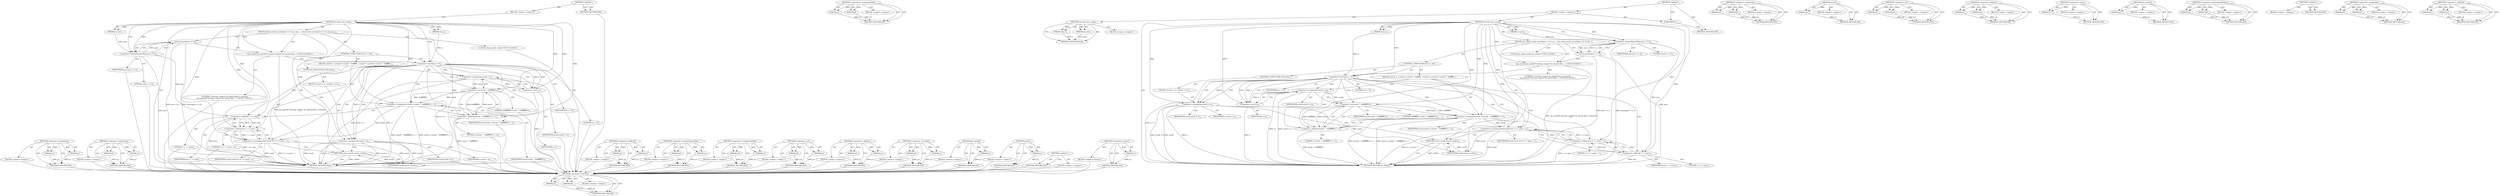 digraph "&lt;operator&gt;.shiftLeft" {
vulnerable_92 [label=<(METHOD,&lt;operator&gt;.assignment)>];
vulnerable_93 [label=<(PARAM,p1)>];
vulnerable_94 [label=<(PARAM,p2)>];
vulnerable_95 [label=<(BLOCK,&lt;empty&gt;,&lt;empty&gt;)>];
vulnerable_96 [label=<(METHOD_RETURN,ANY)>];
vulnerable_116 [label=<(METHOD,&lt;operator&gt;.subtraction)>];
vulnerable_117 [label=<(PARAM,p1)>];
vulnerable_118 [label=<(PARAM,p2)>];
vulnerable_119 [label=<(BLOCK,&lt;empty&gt;,&lt;empty&gt;)>];
vulnerable_120 [label=<(METHOD_RETURN,ANY)>];
vulnerable_6 [label=<(METHOD,&lt;global&gt;)<SUB>1</SUB>>];
vulnerable_7 [label=<(BLOCK,&lt;empty&gt;,&lt;empty&gt;)<SUB>1</SUB>>];
vulnerable_8 [label=<(METHOD,encode_twos_comp)<SUB>1</SUB>>];
vulnerable_9 [label=<(PARAM,long n)<SUB>1</SUB>>];
vulnerable_10 [label=<(PARAM,int prec)<SUB>1</SUB>>];
vulnerable_11 [label=<(BLOCK,{
	ulong result;
 	assert(prec &gt;= 2);
 	jas_epr...,{
	ulong result;
 	assert(prec &gt;= 2);
 	jas_epr...)<SUB>2</SUB>>];
vulnerable_12 [label="<(LOCAL,ulong result: ulong)<SUB>3</SUB>>"];
vulnerable_13 [label=<(assert,assert(prec &gt;= 2))<SUB>4</SUB>>];
vulnerable_14 [label=<(&lt;operator&gt;.greaterEqualsThan,prec &gt;= 2)<SUB>4</SUB>>];
vulnerable_15 [label=<(IDENTIFIER,prec,prec &gt;= 2)<SUB>4</SUB>>];
vulnerable_16 [label=<(LITERAL,2,prec &gt;= 2)<SUB>4</SUB>>];
vulnerable_17 [label="<(jas_eprintf,jas_eprintf(&quot;warning: support for signed data i...)<SUB>5</SUB>>"];
vulnerable_18 [label="<(LITERAL,&quot;warning: support for signed data is untested\n&quot;,jas_eprintf(&quot;warning: support for signed data i...)<SUB>5</SUB>>"];
vulnerable_19 [label=<(CONTROL_STRUCTURE,IF,if (n &lt; 0))<SUB>6</SUB>>];
vulnerable_20 [label=<(&lt;operator&gt;.lessThan,n &lt; 0)<SUB>6</SUB>>];
vulnerable_21 [label=<(IDENTIFIER,n,n &lt; 0)<SUB>6</SUB>>];
vulnerable_22 [label=<(LITERAL,0,n &lt; 0)<SUB>6</SUB>>];
vulnerable_23 [label=<(BLOCK,{
		result = -n;
		result = (result ^ 0xfffffff...,{
		result = -n;
		result = (result ^ 0xfffffff...)<SUB>6</SUB>>];
vulnerable_24 [label=<(&lt;operator&gt;.assignment,result = -n)<SUB>7</SUB>>];
vulnerable_25 [label=<(IDENTIFIER,result,result = -n)<SUB>7</SUB>>];
vulnerable_26 [label=<(&lt;operator&gt;.minus,-n)<SUB>7</SUB>>];
vulnerable_27 [label=<(IDENTIFIER,n,-n)<SUB>7</SUB>>];
vulnerable_28 [label=<(&lt;operator&gt;.assignment,result = (result ^ 0xffffffffUL) + 1)<SUB>8</SUB>>];
vulnerable_29 [label=<(IDENTIFIER,result,result = (result ^ 0xffffffffUL) + 1)<SUB>8</SUB>>];
vulnerable_30 [label=<(&lt;operator&gt;.addition,(result ^ 0xffffffffUL) + 1)<SUB>8</SUB>>];
vulnerable_31 [label=<(&lt;operator&gt;.xor,result ^ 0xffffffffUL)<SUB>8</SUB>>];
vulnerable_32 [label=<(IDENTIFIER,result,result ^ 0xffffffffUL)<SUB>8</SUB>>];
vulnerable_33 [label=<(LITERAL,0xffffffffUL,result ^ 0xffffffffUL)<SUB>8</SUB>>];
vulnerable_34 [label=<(LITERAL,1,(result ^ 0xffffffffUL) + 1)<SUB>8</SUB>>];
vulnerable_35 [label=<(&lt;operators&gt;.assignmentAnd,result &amp;= (1 &lt;&lt; prec) - 1)<SUB>9</SUB>>];
vulnerable_36 [label=<(IDENTIFIER,result,result &amp;= (1 &lt;&lt; prec) - 1)<SUB>9</SUB>>];
vulnerable_37 [label=<(&lt;operator&gt;.subtraction,(1 &lt;&lt; prec) - 1)<SUB>9</SUB>>];
vulnerable_38 [label=<(&lt;operator&gt;.shiftLeft,1 &lt;&lt; prec)<SUB>9</SUB>>];
vulnerable_39 [label=<(LITERAL,1,1 &lt;&lt; prec)<SUB>9</SUB>>];
vulnerable_40 [label=<(IDENTIFIER,prec,1 &lt;&lt; prec)<SUB>9</SUB>>];
vulnerable_41 [label=<(LITERAL,1,(1 &lt;&lt; prec) - 1)<SUB>9</SUB>>];
vulnerable_42 [label=<(CONTROL_STRUCTURE,ELSE,else)<SUB>10</SUB>>];
vulnerable_43 [label=<(BLOCK,{
		result = n;
	},{
		result = n;
	})<SUB>10</SUB>>];
vulnerable_44 [label=<(&lt;operator&gt;.assignment,result = n)<SUB>11</SUB>>];
vulnerable_45 [label=<(IDENTIFIER,result,result = n)<SUB>11</SUB>>];
vulnerable_46 [label=<(IDENTIFIER,n,result = n)<SUB>11</SUB>>];
vulnerable_47 [label=<(RETURN,return result;,return result;)<SUB>13</SUB>>];
vulnerable_48 [label=<(IDENTIFIER,result,return result;)<SUB>13</SUB>>];
vulnerable_49 [label=<(METHOD_RETURN,ulong)<SUB>1</SUB>>];
vulnerable_51 [label=<(METHOD_RETURN,ANY)<SUB>1</SUB>>];
vulnerable_121 [label=<(METHOD,&lt;operator&gt;.shiftLeft)>];
vulnerable_122 [label=<(PARAM,p1)>];
vulnerable_123 [label=<(PARAM,p2)>];
vulnerable_124 [label=<(BLOCK,&lt;empty&gt;,&lt;empty&gt;)>];
vulnerable_125 [label=<(METHOD_RETURN,ANY)>];
vulnerable_78 [label=<(METHOD,&lt;operator&gt;.greaterEqualsThan)>];
vulnerable_79 [label=<(PARAM,p1)>];
vulnerable_80 [label=<(PARAM,p2)>];
vulnerable_81 [label=<(BLOCK,&lt;empty&gt;,&lt;empty&gt;)>];
vulnerable_82 [label=<(METHOD_RETURN,ANY)>];
vulnerable_111 [label=<(METHOD,&lt;operators&gt;.assignmentAnd)>];
vulnerable_112 [label=<(PARAM,p1)>];
vulnerable_113 [label=<(PARAM,p2)>];
vulnerable_114 [label=<(BLOCK,&lt;empty&gt;,&lt;empty&gt;)>];
vulnerable_115 [label=<(METHOD_RETURN,ANY)>];
vulnerable_106 [label=<(METHOD,&lt;operator&gt;.xor)>];
vulnerable_107 [label=<(PARAM,p1)>];
vulnerable_108 [label=<(PARAM,p2)>];
vulnerable_109 [label=<(BLOCK,&lt;empty&gt;,&lt;empty&gt;)>];
vulnerable_110 [label=<(METHOD_RETURN,ANY)>];
vulnerable_101 [label=<(METHOD,&lt;operator&gt;.addition)>];
vulnerable_102 [label=<(PARAM,p1)>];
vulnerable_103 [label=<(PARAM,p2)>];
vulnerable_104 [label=<(BLOCK,&lt;empty&gt;,&lt;empty&gt;)>];
vulnerable_105 [label=<(METHOD_RETURN,ANY)>];
vulnerable_87 [label=<(METHOD,&lt;operator&gt;.lessThan)>];
vulnerable_88 [label=<(PARAM,p1)>];
vulnerable_89 [label=<(PARAM,p2)>];
vulnerable_90 [label=<(BLOCK,&lt;empty&gt;,&lt;empty&gt;)>];
vulnerable_91 [label=<(METHOD_RETURN,ANY)>];
vulnerable_83 [label=<(METHOD,jas_eprintf)>];
vulnerable_84 [label=<(PARAM,p1)>];
vulnerable_85 [label=<(BLOCK,&lt;empty&gt;,&lt;empty&gt;)>];
vulnerable_86 [label=<(METHOD_RETURN,ANY)>];
vulnerable_74 [label=<(METHOD,assert)>];
vulnerable_75 [label=<(PARAM,p1)>];
vulnerable_76 [label=<(BLOCK,&lt;empty&gt;,&lt;empty&gt;)>];
vulnerable_77 [label=<(METHOD_RETURN,ANY)>];
vulnerable_68 [label=<(METHOD,&lt;global&gt;)<SUB>1</SUB>>];
vulnerable_69 [label=<(BLOCK,&lt;empty&gt;,&lt;empty&gt;)>];
vulnerable_70 [label=<(METHOD_RETURN,ANY)>];
vulnerable_97 [label=<(METHOD,&lt;operator&gt;.minus)>];
vulnerable_98 [label=<(PARAM,p1)>];
vulnerable_99 [label=<(BLOCK,&lt;empty&gt;,&lt;empty&gt;)>];
vulnerable_100 [label=<(METHOD_RETURN,ANY)>];
fixed_96 [label=<(METHOD,&lt;operator&gt;.lessThan)>];
fixed_97 [label=<(PARAM,p1)>];
fixed_98 [label=<(PARAM,p2)>];
fixed_99 [label=<(BLOCK,&lt;empty&gt;,&lt;empty&gt;)>];
fixed_100 [label=<(METHOD_RETURN,ANY)>];
fixed_120 [label=<(METHOD,&lt;operators&gt;.assignmentAnd)>];
fixed_121 [label=<(PARAM,p1)>];
fixed_122 [label=<(PARAM,p2)>];
fixed_123 [label=<(BLOCK,&lt;empty&gt;,&lt;empty&gt;)>];
fixed_124 [label=<(METHOD_RETURN,ANY)>];
fixed_6 [label=<(METHOD,&lt;global&gt;)<SUB>1</SUB>>];
fixed_7 [label=<(BLOCK,&lt;empty&gt;,&lt;empty&gt;)<SUB>1</SUB>>];
fixed_8 [label=<(METHOD,encode_twos_comp)<SUB>1</SUB>>];
fixed_9 [label=<(PARAM,long n)<SUB>1</SUB>>];
fixed_10 [label=<(PARAM,int prec)<SUB>1</SUB>>];
fixed_11 [label=<(BLOCK,&lt;empty&gt;,&lt;empty&gt;)>];
fixed_12 [label=<(METHOD_RETURN,ulong)<SUB>1</SUB>>];
fixed_14 [label=<(UNKNOWN,),))<SUB>1</SUB>>];
fixed_15 [label=<(METHOD,encode_twos_comp)<SUB>2</SUB>>];
fixed_16 [label=<(PARAM,long n)<SUB>2</SUB>>];
fixed_17 [label=<(PARAM,int prec)<SUB>2</SUB>>];
fixed_18 [label=<(BLOCK,{
	jas_ulong result;
 	assert(prec &gt;= 2);
 	jas...,{
	jas_ulong result;
 	assert(prec &gt;= 2);
 	jas...)<SUB>3</SUB>>];
fixed_19 [label="<(LOCAL,jas_ulong result: jas_ulong)<SUB>4</SUB>>"];
fixed_20 [label=<(assert,assert(prec &gt;= 2))<SUB>5</SUB>>];
fixed_21 [label=<(&lt;operator&gt;.greaterEqualsThan,prec &gt;= 2)<SUB>5</SUB>>];
fixed_22 [label=<(IDENTIFIER,prec,prec &gt;= 2)<SUB>5</SUB>>];
fixed_23 [label=<(LITERAL,2,prec &gt;= 2)<SUB>5</SUB>>];
fixed_24 [label="<(jas_eprintf,jas_eprintf(&quot;warning: support for signed data i...)<SUB>6</SUB>>"];
fixed_25 [label="<(LITERAL,&quot;warning: support for signed data is untested\n&quot;,jas_eprintf(&quot;warning: support for signed data i...)<SUB>6</SUB>>"];
fixed_26 [label=<(CONTROL_STRUCTURE,IF,if (n &lt; 0))<SUB>7</SUB>>];
fixed_27 [label=<(&lt;operator&gt;.lessThan,n &lt; 0)<SUB>7</SUB>>];
fixed_28 [label=<(IDENTIFIER,n,n &lt; 0)<SUB>7</SUB>>];
fixed_29 [label=<(LITERAL,0,n &lt; 0)<SUB>7</SUB>>];
fixed_30 [label=<(BLOCK,{
		result = -n;
		result = (result ^ 0xfffffff...,{
		result = -n;
		result = (result ^ 0xfffffff...)<SUB>7</SUB>>];
fixed_31 [label=<(&lt;operator&gt;.assignment,result = -n)<SUB>8</SUB>>];
fixed_32 [label=<(IDENTIFIER,result,result = -n)<SUB>8</SUB>>];
fixed_33 [label=<(&lt;operator&gt;.minus,-n)<SUB>8</SUB>>];
fixed_34 [label=<(IDENTIFIER,n,-n)<SUB>8</SUB>>];
fixed_35 [label=<(&lt;operator&gt;.assignment,result = (result ^ 0xffffffffUL) + 1)<SUB>9</SUB>>];
fixed_36 [label=<(IDENTIFIER,result,result = (result ^ 0xffffffffUL) + 1)<SUB>9</SUB>>];
fixed_37 [label=<(&lt;operator&gt;.addition,(result ^ 0xffffffffUL) + 1)<SUB>9</SUB>>];
fixed_38 [label=<(&lt;operator&gt;.xor,result ^ 0xffffffffUL)<SUB>9</SUB>>];
fixed_39 [label=<(IDENTIFIER,result,result ^ 0xffffffffUL)<SUB>9</SUB>>];
fixed_40 [label=<(LITERAL,0xffffffffUL,result ^ 0xffffffffUL)<SUB>9</SUB>>];
fixed_41 [label=<(LITERAL,1,(result ^ 0xffffffffUL) + 1)<SUB>9</SUB>>];
fixed_42 [label=<(&lt;operators&gt;.assignmentAnd,result &amp;= (1 &lt;&lt; prec) - 1)<SUB>10</SUB>>];
fixed_43 [label=<(IDENTIFIER,result,result &amp;= (1 &lt;&lt; prec) - 1)<SUB>10</SUB>>];
fixed_44 [label=<(&lt;operator&gt;.subtraction,(1 &lt;&lt; prec) - 1)<SUB>10</SUB>>];
fixed_45 [label=<(&lt;operator&gt;.shiftLeft,1 &lt;&lt; prec)<SUB>10</SUB>>];
fixed_46 [label=<(LITERAL,1,1 &lt;&lt; prec)<SUB>10</SUB>>];
fixed_47 [label=<(IDENTIFIER,prec,1 &lt;&lt; prec)<SUB>10</SUB>>];
fixed_48 [label=<(LITERAL,1,(1 &lt;&lt; prec) - 1)<SUB>10</SUB>>];
fixed_49 [label=<(CONTROL_STRUCTURE,ELSE,else)<SUB>11</SUB>>];
fixed_50 [label=<(BLOCK,{
		result = n;
	},{
		result = n;
	})<SUB>11</SUB>>];
fixed_51 [label=<(&lt;operator&gt;.assignment,result = n)<SUB>12</SUB>>];
fixed_52 [label=<(IDENTIFIER,result,result = n)<SUB>12</SUB>>];
fixed_53 [label=<(IDENTIFIER,n,result = n)<SUB>12</SUB>>];
fixed_54 [label=<(RETURN,return result;,return result;)<SUB>14</SUB>>];
fixed_55 [label=<(IDENTIFIER,result,return result;)<SUB>14</SUB>>];
fixed_56 [label=<(METHOD_RETURN,jas_ulong)<SUB>2</SUB>>];
fixed_58 [label=<(METHOD_RETURN,ANY)<SUB>1</SUB>>];
fixed_125 [label=<(METHOD,&lt;operator&gt;.subtraction)>];
fixed_126 [label=<(PARAM,p1)>];
fixed_127 [label=<(PARAM,p2)>];
fixed_128 [label=<(BLOCK,&lt;empty&gt;,&lt;empty&gt;)>];
fixed_129 [label=<(METHOD_RETURN,ANY)>];
fixed_83 [label=<(METHOD,assert)>];
fixed_84 [label=<(PARAM,p1)>];
fixed_85 [label=<(BLOCK,&lt;empty&gt;,&lt;empty&gt;)>];
fixed_86 [label=<(METHOD_RETURN,ANY)>];
fixed_115 [label=<(METHOD,&lt;operator&gt;.xor)>];
fixed_116 [label=<(PARAM,p1)>];
fixed_117 [label=<(PARAM,p2)>];
fixed_118 [label=<(BLOCK,&lt;empty&gt;,&lt;empty&gt;)>];
fixed_119 [label=<(METHOD_RETURN,ANY)>];
fixed_110 [label=<(METHOD,&lt;operator&gt;.addition)>];
fixed_111 [label=<(PARAM,p1)>];
fixed_112 [label=<(PARAM,p2)>];
fixed_113 [label=<(BLOCK,&lt;empty&gt;,&lt;empty&gt;)>];
fixed_114 [label=<(METHOD_RETURN,ANY)>];
fixed_106 [label=<(METHOD,&lt;operator&gt;.minus)>];
fixed_107 [label=<(PARAM,p1)>];
fixed_108 [label=<(BLOCK,&lt;empty&gt;,&lt;empty&gt;)>];
fixed_109 [label=<(METHOD_RETURN,ANY)>];
fixed_92 [label=<(METHOD,jas_eprintf)>];
fixed_93 [label=<(PARAM,p1)>];
fixed_94 [label=<(BLOCK,&lt;empty&gt;,&lt;empty&gt;)>];
fixed_95 [label=<(METHOD_RETURN,ANY)>];
fixed_87 [label=<(METHOD,&lt;operator&gt;.greaterEqualsThan)>];
fixed_88 [label=<(PARAM,p1)>];
fixed_89 [label=<(PARAM,p2)>];
fixed_90 [label=<(BLOCK,&lt;empty&gt;,&lt;empty&gt;)>];
fixed_91 [label=<(METHOD_RETURN,ANY)>];
fixed_77 [label=<(METHOD,&lt;global&gt;)<SUB>1</SUB>>];
fixed_78 [label=<(BLOCK,&lt;empty&gt;,&lt;empty&gt;)>];
fixed_79 [label=<(METHOD_RETURN,ANY)>];
fixed_101 [label=<(METHOD,&lt;operator&gt;.assignment)>];
fixed_102 [label=<(PARAM,p1)>];
fixed_103 [label=<(PARAM,p2)>];
fixed_104 [label=<(BLOCK,&lt;empty&gt;,&lt;empty&gt;)>];
fixed_105 [label=<(METHOD_RETURN,ANY)>];
fixed_130 [label=<(METHOD,&lt;operator&gt;.shiftLeft)>];
fixed_131 [label=<(PARAM,p1)>];
fixed_132 [label=<(PARAM,p2)>];
fixed_133 [label=<(BLOCK,&lt;empty&gt;,&lt;empty&gt;)>];
fixed_134 [label=<(METHOD_RETURN,ANY)>];
vulnerable_92 -> vulnerable_93  [key=0, label="AST: "];
vulnerable_92 -> vulnerable_93  [key=1, label="DDG: "];
vulnerable_92 -> vulnerable_95  [key=0, label="AST: "];
vulnerable_92 -> vulnerable_94  [key=0, label="AST: "];
vulnerable_92 -> vulnerable_94  [key=1, label="DDG: "];
vulnerable_92 -> vulnerable_96  [key=0, label="AST: "];
vulnerable_92 -> vulnerable_96  [key=1, label="CFG: "];
vulnerable_93 -> vulnerable_96  [key=0, label="DDG: p1"];
vulnerable_94 -> vulnerable_96  [key=0, label="DDG: p2"];
vulnerable_95 -> fixed_96  [key=0];
vulnerable_96 -> fixed_96  [key=0];
vulnerable_116 -> vulnerable_117  [key=0, label="AST: "];
vulnerable_116 -> vulnerable_117  [key=1, label="DDG: "];
vulnerable_116 -> vulnerable_119  [key=0, label="AST: "];
vulnerable_116 -> vulnerable_118  [key=0, label="AST: "];
vulnerable_116 -> vulnerable_118  [key=1, label="DDG: "];
vulnerable_116 -> vulnerable_120  [key=0, label="AST: "];
vulnerable_116 -> vulnerable_120  [key=1, label="CFG: "];
vulnerable_117 -> vulnerable_120  [key=0, label="DDG: p1"];
vulnerable_118 -> vulnerable_120  [key=0, label="DDG: p2"];
vulnerable_119 -> fixed_96  [key=0];
vulnerable_120 -> fixed_96  [key=0];
vulnerable_6 -> vulnerable_7  [key=0, label="AST: "];
vulnerable_6 -> vulnerable_51  [key=0, label="AST: "];
vulnerable_6 -> vulnerable_51  [key=1, label="CFG: "];
vulnerable_7 -> vulnerable_8  [key=0, label="AST: "];
vulnerable_8 -> vulnerable_9  [key=0, label="AST: "];
vulnerable_8 -> vulnerable_9  [key=1, label="DDG: "];
vulnerable_8 -> vulnerable_10  [key=0, label="AST: "];
vulnerable_8 -> vulnerable_10  [key=1, label="DDG: "];
vulnerable_8 -> vulnerable_11  [key=0, label="AST: "];
vulnerable_8 -> vulnerable_49  [key=0, label="AST: "];
vulnerable_8 -> vulnerable_14  [key=0, label="CFG: "];
vulnerable_8 -> vulnerable_14  [key=1, label="DDG: "];
vulnerable_8 -> vulnerable_17  [key=0, label="DDG: "];
vulnerable_8 -> vulnerable_48  [key=0, label="DDG: "];
vulnerable_8 -> vulnerable_20  [key=0, label="DDG: "];
vulnerable_8 -> vulnerable_28  [key=0, label="DDG: "];
vulnerable_8 -> vulnerable_35  [key=0, label="DDG: "];
vulnerable_8 -> vulnerable_44  [key=0, label="DDG: "];
vulnerable_8 -> vulnerable_26  [key=0, label="DDG: "];
vulnerable_8 -> vulnerable_30  [key=0, label="DDG: "];
vulnerable_8 -> vulnerable_37  [key=0, label="DDG: "];
vulnerable_8 -> vulnerable_31  [key=0, label="DDG: "];
vulnerable_8 -> vulnerable_38  [key=0, label="DDG: "];
vulnerable_9 -> vulnerable_20  [key=0, label="DDG: n"];
vulnerable_10 -> vulnerable_14  [key=0, label="DDG: prec"];
vulnerable_11 -> vulnerable_12  [key=0, label="AST: "];
vulnerable_11 -> vulnerable_13  [key=0, label="AST: "];
vulnerable_11 -> vulnerable_17  [key=0, label="AST: "];
vulnerable_11 -> vulnerable_19  [key=0, label="AST: "];
vulnerable_11 -> vulnerable_47  [key=0, label="AST: "];
vulnerable_12 -> fixed_96  [key=0];
vulnerable_13 -> vulnerable_14  [key=0, label="AST: "];
vulnerable_13 -> vulnerable_17  [key=0, label="CFG: "];
vulnerable_13 -> vulnerable_49  [key=0, label="DDG: prec &gt;= 2"];
vulnerable_13 -> vulnerable_49  [key=1, label="DDG: assert(prec &gt;= 2)"];
vulnerable_14 -> vulnerable_15  [key=0, label="AST: "];
vulnerable_14 -> vulnerable_16  [key=0, label="AST: "];
vulnerable_14 -> vulnerable_13  [key=0, label="CFG: "];
vulnerable_14 -> vulnerable_13  [key=1, label="DDG: prec"];
vulnerable_14 -> vulnerable_13  [key=2, label="DDG: 2"];
vulnerable_14 -> vulnerable_49  [key=0, label="DDG: prec"];
vulnerable_14 -> vulnerable_38  [key=0, label="DDG: prec"];
vulnerable_15 -> fixed_96  [key=0];
vulnerable_16 -> fixed_96  [key=0];
vulnerable_17 -> vulnerable_18  [key=0, label="AST: "];
vulnerable_17 -> vulnerable_20  [key=0, label="CFG: "];
vulnerable_17 -> vulnerable_49  [key=0, label="DDG: jas_eprintf(&quot;warning: support for signed data is untested\n&quot;)"];
vulnerable_18 -> fixed_96  [key=0];
vulnerable_19 -> vulnerable_20  [key=0, label="AST: "];
vulnerable_19 -> vulnerable_23  [key=0, label="AST: "];
vulnerable_19 -> vulnerable_42  [key=0, label="AST: "];
vulnerable_20 -> vulnerable_21  [key=0, label="AST: "];
vulnerable_20 -> vulnerable_22  [key=0, label="AST: "];
vulnerable_20 -> vulnerable_26  [key=0, label="CFG: "];
vulnerable_20 -> vulnerable_26  [key=1, label="DDG: n"];
vulnerable_20 -> vulnerable_26  [key=2, label="CDG: "];
vulnerable_20 -> vulnerable_44  [key=0, label="CFG: "];
vulnerable_20 -> vulnerable_44  [key=1, label="DDG: n"];
vulnerable_20 -> vulnerable_44  [key=2, label="CDG: "];
vulnerable_20 -> vulnerable_49  [key=0, label="DDG: n &lt; 0"];
vulnerable_20 -> vulnerable_24  [key=0, label="CDG: "];
vulnerable_20 -> vulnerable_30  [key=0, label="CDG: "];
vulnerable_20 -> vulnerable_28  [key=0, label="CDG: "];
vulnerable_20 -> vulnerable_35  [key=0, label="CDG: "];
vulnerable_20 -> vulnerable_37  [key=0, label="CDG: "];
vulnerable_20 -> vulnerable_38  [key=0, label="CDG: "];
vulnerable_20 -> vulnerable_31  [key=0, label="CDG: "];
vulnerable_21 -> fixed_96  [key=0];
vulnerable_22 -> fixed_96  [key=0];
vulnerable_23 -> vulnerable_24  [key=0, label="AST: "];
vulnerable_23 -> vulnerable_28  [key=0, label="AST: "];
vulnerable_23 -> vulnerable_35  [key=0, label="AST: "];
vulnerable_24 -> vulnerable_25  [key=0, label="AST: "];
vulnerable_24 -> vulnerable_26  [key=0, label="AST: "];
vulnerable_24 -> vulnerable_31  [key=0, label="CFG: "];
vulnerable_24 -> vulnerable_31  [key=1, label="DDG: result"];
vulnerable_24 -> vulnerable_49  [key=0, label="DDG: -n"];
vulnerable_24 -> vulnerable_49  [key=1, label="DDG: result = -n"];
vulnerable_25 -> fixed_96  [key=0];
vulnerable_26 -> vulnerable_27  [key=0, label="AST: "];
vulnerable_26 -> vulnerable_24  [key=0, label="CFG: "];
vulnerable_26 -> vulnerable_24  [key=1, label="DDG: n"];
vulnerable_26 -> vulnerable_49  [key=0, label="DDG: n"];
vulnerable_27 -> fixed_96  [key=0];
vulnerable_28 -> vulnerable_29  [key=0, label="AST: "];
vulnerable_28 -> vulnerable_30  [key=0, label="AST: "];
vulnerable_28 -> vulnerable_38  [key=0, label="CFG: "];
vulnerable_28 -> vulnerable_49  [key=0, label="DDG: (result ^ 0xffffffffUL) + 1"];
vulnerable_28 -> vulnerable_49  [key=1, label="DDG: result = (result ^ 0xffffffffUL) + 1"];
vulnerable_28 -> vulnerable_35  [key=0, label="DDG: result"];
vulnerable_29 -> fixed_96  [key=0];
vulnerable_30 -> vulnerable_31  [key=0, label="AST: "];
vulnerable_30 -> vulnerable_34  [key=0, label="AST: "];
vulnerable_30 -> vulnerable_28  [key=0, label="CFG: "];
vulnerable_30 -> vulnerable_49  [key=0, label="DDG: result ^ 0xffffffffUL"];
vulnerable_31 -> vulnerable_32  [key=0, label="AST: "];
vulnerable_31 -> vulnerable_33  [key=0, label="AST: "];
vulnerable_31 -> vulnerable_30  [key=0, label="CFG: "];
vulnerable_31 -> vulnerable_30  [key=1, label="DDG: result"];
vulnerable_31 -> vulnerable_30  [key=2, label="DDG: 0xffffffffUL"];
vulnerable_31 -> vulnerable_28  [key=0, label="DDG: result"];
vulnerable_31 -> vulnerable_28  [key=1, label="DDG: 0xffffffffUL"];
vulnerable_32 -> fixed_96  [key=0];
vulnerable_33 -> fixed_96  [key=0];
vulnerable_34 -> fixed_96  [key=0];
vulnerable_35 -> vulnerable_36  [key=0, label="AST: "];
vulnerable_35 -> vulnerable_37  [key=0, label="AST: "];
vulnerable_35 -> vulnerable_47  [key=0, label="CFG: "];
vulnerable_35 -> vulnerable_49  [key=0, label="DDG: result"];
vulnerable_35 -> vulnerable_49  [key=1, label="DDG: (1 &lt;&lt; prec) - 1"];
vulnerable_35 -> vulnerable_48  [key=0, label="DDG: result"];
vulnerable_36 -> fixed_96  [key=0];
vulnerable_37 -> vulnerable_38  [key=0, label="AST: "];
vulnerable_37 -> vulnerable_41  [key=0, label="AST: "];
vulnerable_37 -> vulnerable_35  [key=0, label="CFG: "];
vulnerable_37 -> vulnerable_35  [key=1, label="DDG: 1 &lt;&lt; prec"];
vulnerable_37 -> vulnerable_35  [key=2, label="DDG: 1"];
vulnerable_37 -> vulnerable_49  [key=0, label="DDG: 1 &lt;&lt; prec"];
vulnerable_38 -> vulnerable_39  [key=0, label="AST: "];
vulnerable_38 -> vulnerable_40  [key=0, label="AST: "];
vulnerable_38 -> vulnerable_37  [key=0, label="CFG: "];
vulnerable_38 -> vulnerable_37  [key=1, label="DDG: 1"];
vulnerable_38 -> vulnerable_37  [key=2, label="DDG: prec"];
vulnerable_38 -> vulnerable_49  [key=0, label="DDG: prec"];
vulnerable_39 -> fixed_96  [key=0];
vulnerable_40 -> fixed_96  [key=0];
vulnerable_41 -> fixed_96  [key=0];
vulnerable_42 -> vulnerable_43  [key=0, label="AST: "];
vulnerable_43 -> vulnerable_44  [key=0, label="AST: "];
vulnerable_44 -> vulnerable_45  [key=0, label="AST: "];
vulnerable_44 -> vulnerable_46  [key=0, label="AST: "];
vulnerable_44 -> vulnerable_47  [key=0, label="CFG: "];
vulnerable_44 -> vulnerable_49  [key=0, label="DDG: result"];
vulnerable_44 -> vulnerable_49  [key=1, label="DDG: n"];
vulnerable_44 -> vulnerable_49  [key=2, label="DDG: result = n"];
vulnerable_44 -> vulnerable_48  [key=0, label="DDG: result"];
vulnerable_45 -> fixed_96  [key=0];
vulnerable_46 -> fixed_96  [key=0];
vulnerable_47 -> vulnerable_48  [key=0, label="AST: "];
vulnerable_47 -> vulnerable_49  [key=0, label="CFG: "];
vulnerable_47 -> vulnerable_49  [key=1, label="DDG: &lt;RET&gt;"];
vulnerable_48 -> vulnerable_47  [key=0, label="DDG: result"];
vulnerable_49 -> fixed_96  [key=0];
vulnerable_51 -> fixed_96  [key=0];
vulnerable_121 -> vulnerable_122  [key=0, label="AST: "];
vulnerable_121 -> vulnerable_122  [key=1, label="DDG: "];
vulnerable_121 -> vulnerable_124  [key=0, label="AST: "];
vulnerable_121 -> vulnerable_123  [key=0, label="AST: "];
vulnerable_121 -> vulnerable_123  [key=1, label="DDG: "];
vulnerable_121 -> vulnerable_125  [key=0, label="AST: "];
vulnerable_121 -> vulnerable_125  [key=1, label="CFG: "];
vulnerable_122 -> vulnerable_125  [key=0, label="DDG: p1"];
vulnerable_123 -> vulnerable_125  [key=0, label="DDG: p2"];
vulnerable_124 -> fixed_96  [key=0];
vulnerable_125 -> fixed_96  [key=0];
vulnerable_78 -> vulnerable_79  [key=0, label="AST: "];
vulnerable_78 -> vulnerable_79  [key=1, label="DDG: "];
vulnerable_78 -> vulnerable_81  [key=0, label="AST: "];
vulnerable_78 -> vulnerable_80  [key=0, label="AST: "];
vulnerable_78 -> vulnerable_80  [key=1, label="DDG: "];
vulnerable_78 -> vulnerable_82  [key=0, label="AST: "];
vulnerable_78 -> vulnerable_82  [key=1, label="CFG: "];
vulnerable_79 -> vulnerable_82  [key=0, label="DDG: p1"];
vulnerable_80 -> vulnerable_82  [key=0, label="DDG: p2"];
vulnerable_81 -> fixed_96  [key=0];
vulnerable_82 -> fixed_96  [key=0];
vulnerable_111 -> vulnerable_112  [key=0, label="AST: "];
vulnerable_111 -> vulnerable_112  [key=1, label="DDG: "];
vulnerable_111 -> vulnerable_114  [key=0, label="AST: "];
vulnerable_111 -> vulnerable_113  [key=0, label="AST: "];
vulnerable_111 -> vulnerable_113  [key=1, label="DDG: "];
vulnerable_111 -> vulnerable_115  [key=0, label="AST: "];
vulnerable_111 -> vulnerable_115  [key=1, label="CFG: "];
vulnerable_112 -> vulnerable_115  [key=0, label="DDG: p1"];
vulnerable_113 -> vulnerable_115  [key=0, label="DDG: p2"];
vulnerable_114 -> fixed_96  [key=0];
vulnerable_115 -> fixed_96  [key=0];
vulnerable_106 -> vulnerable_107  [key=0, label="AST: "];
vulnerable_106 -> vulnerable_107  [key=1, label="DDG: "];
vulnerable_106 -> vulnerable_109  [key=0, label="AST: "];
vulnerable_106 -> vulnerable_108  [key=0, label="AST: "];
vulnerable_106 -> vulnerable_108  [key=1, label="DDG: "];
vulnerable_106 -> vulnerable_110  [key=0, label="AST: "];
vulnerable_106 -> vulnerable_110  [key=1, label="CFG: "];
vulnerable_107 -> vulnerable_110  [key=0, label="DDG: p1"];
vulnerable_108 -> vulnerable_110  [key=0, label="DDG: p2"];
vulnerable_109 -> fixed_96  [key=0];
vulnerable_110 -> fixed_96  [key=0];
vulnerable_101 -> vulnerable_102  [key=0, label="AST: "];
vulnerable_101 -> vulnerable_102  [key=1, label="DDG: "];
vulnerable_101 -> vulnerable_104  [key=0, label="AST: "];
vulnerable_101 -> vulnerable_103  [key=0, label="AST: "];
vulnerable_101 -> vulnerable_103  [key=1, label="DDG: "];
vulnerable_101 -> vulnerable_105  [key=0, label="AST: "];
vulnerable_101 -> vulnerable_105  [key=1, label="CFG: "];
vulnerable_102 -> vulnerable_105  [key=0, label="DDG: p1"];
vulnerable_103 -> vulnerable_105  [key=0, label="DDG: p2"];
vulnerable_104 -> fixed_96  [key=0];
vulnerable_105 -> fixed_96  [key=0];
vulnerable_87 -> vulnerable_88  [key=0, label="AST: "];
vulnerable_87 -> vulnerable_88  [key=1, label="DDG: "];
vulnerable_87 -> vulnerable_90  [key=0, label="AST: "];
vulnerable_87 -> vulnerable_89  [key=0, label="AST: "];
vulnerable_87 -> vulnerable_89  [key=1, label="DDG: "];
vulnerable_87 -> vulnerable_91  [key=0, label="AST: "];
vulnerable_87 -> vulnerable_91  [key=1, label="CFG: "];
vulnerable_88 -> vulnerable_91  [key=0, label="DDG: p1"];
vulnerable_89 -> vulnerable_91  [key=0, label="DDG: p2"];
vulnerable_90 -> fixed_96  [key=0];
vulnerable_91 -> fixed_96  [key=0];
vulnerable_83 -> vulnerable_84  [key=0, label="AST: "];
vulnerable_83 -> vulnerable_84  [key=1, label="DDG: "];
vulnerable_83 -> vulnerable_85  [key=0, label="AST: "];
vulnerable_83 -> vulnerable_86  [key=0, label="AST: "];
vulnerable_83 -> vulnerable_86  [key=1, label="CFG: "];
vulnerable_84 -> vulnerable_86  [key=0, label="DDG: p1"];
vulnerable_85 -> fixed_96  [key=0];
vulnerable_86 -> fixed_96  [key=0];
vulnerable_74 -> vulnerable_75  [key=0, label="AST: "];
vulnerable_74 -> vulnerable_75  [key=1, label="DDG: "];
vulnerable_74 -> vulnerable_76  [key=0, label="AST: "];
vulnerable_74 -> vulnerable_77  [key=0, label="AST: "];
vulnerable_74 -> vulnerable_77  [key=1, label="CFG: "];
vulnerable_75 -> vulnerable_77  [key=0, label="DDG: p1"];
vulnerable_76 -> fixed_96  [key=0];
vulnerable_77 -> fixed_96  [key=0];
vulnerable_68 -> vulnerable_69  [key=0, label="AST: "];
vulnerable_68 -> vulnerable_70  [key=0, label="AST: "];
vulnerable_68 -> vulnerable_70  [key=1, label="CFG: "];
vulnerable_69 -> fixed_96  [key=0];
vulnerable_70 -> fixed_96  [key=0];
vulnerable_97 -> vulnerable_98  [key=0, label="AST: "];
vulnerable_97 -> vulnerable_98  [key=1, label="DDG: "];
vulnerable_97 -> vulnerable_99  [key=0, label="AST: "];
vulnerable_97 -> vulnerable_100  [key=0, label="AST: "];
vulnerable_97 -> vulnerable_100  [key=1, label="CFG: "];
vulnerable_98 -> vulnerable_100  [key=0, label="DDG: p1"];
vulnerable_99 -> fixed_96  [key=0];
vulnerable_100 -> fixed_96  [key=0];
fixed_96 -> fixed_97  [key=0, label="AST: "];
fixed_96 -> fixed_97  [key=1, label="DDG: "];
fixed_96 -> fixed_99  [key=0, label="AST: "];
fixed_96 -> fixed_98  [key=0, label="AST: "];
fixed_96 -> fixed_98  [key=1, label="DDG: "];
fixed_96 -> fixed_100  [key=0, label="AST: "];
fixed_96 -> fixed_100  [key=1, label="CFG: "];
fixed_97 -> fixed_100  [key=0, label="DDG: p1"];
fixed_98 -> fixed_100  [key=0, label="DDG: p2"];
fixed_120 -> fixed_121  [key=0, label="AST: "];
fixed_120 -> fixed_121  [key=1, label="DDG: "];
fixed_120 -> fixed_123  [key=0, label="AST: "];
fixed_120 -> fixed_122  [key=0, label="AST: "];
fixed_120 -> fixed_122  [key=1, label="DDG: "];
fixed_120 -> fixed_124  [key=0, label="AST: "];
fixed_120 -> fixed_124  [key=1, label="CFG: "];
fixed_121 -> fixed_124  [key=0, label="DDG: p1"];
fixed_122 -> fixed_124  [key=0, label="DDG: p2"];
fixed_6 -> fixed_7  [key=0, label="AST: "];
fixed_6 -> fixed_58  [key=0, label="AST: "];
fixed_6 -> fixed_14  [key=0, label="CFG: "];
fixed_7 -> fixed_8  [key=0, label="AST: "];
fixed_7 -> fixed_14  [key=0, label="AST: "];
fixed_7 -> fixed_15  [key=0, label="AST: "];
fixed_8 -> fixed_9  [key=0, label="AST: "];
fixed_8 -> fixed_9  [key=1, label="DDG: "];
fixed_8 -> fixed_10  [key=0, label="AST: "];
fixed_8 -> fixed_10  [key=1, label="DDG: "];
fixed_8 -> fixed_11  [key=0, label="AST: "];
fixed_8 -> fixed_12  [key=0, label="AST: "];
fixed_8 -> fixed_12  [key=1, label="CFG: "];
fixed_9 -> fixed_12  [key=0, label="DDG: n"];
fixed_10 -> fixed_12  [key=0, label="DDG: prec"];
fixed_14 -> fixed_58  [key=0, label="CFG: "];
fixed_15 -> fixed_16  [key=0, label="AST: "];
fixed_15 -> fixed_16  [key=1, label="DDG: "];
fixed_15 -> fixed_17  [key=0, label="AST: "];
fixed_15 -> fixed_17  [key=1, label="DDG: "];
fixed_15 -> fixed_18  [key=0, label="AST: "];
fixed_15 -> fixed_56  [key=0, label="AST: "];
fixed_15 -> fixed_21  [key=0, label="CFG: "];
fixed_15 -> fixed_21  [key=1, label="DDG: "];
fixed_15 -> fixed_24  [key=0, label="DDG: "];
fixed_15 -> fixed_55  [key=0, label="DDG: "];
fixed_15 -> fixed_27  [key=0, label="DDG: "];
fixed_15 -> fixed_35  [key=0, label="DDG: "];
fixed_15 -> fixed_42  [key=0, label="DDG: "];
fixed_15 -> fixed_51  [key=0, label="DDG: "];
fixed_15 -> fixed_33  [key=0, label="DDG: "];
fixed_15 -> fixed_37  [key=0, label="DDG: "];
fixed_15 -> fixed_44  [key=0, label="DDG: "];
fixed_15 -> fixed_38  [key=0, label="DDG: "];
fixed_15 -> fixed_45  [key=0, label="DDG: "];
fixed_16 -> fixed_27  [key=0, label="DDG: n"];
fixed_17 -> fixed_21  [key=0, label="DDG: prec"];
fixed_18 -> fixed_19  [key=0, label="AST: "];
fixed_18 -> fixed_20  [key=0, label="AST: "];
fixed_18 -> fixed_24  [key=0, label="AST: "];
fixed_18 -> fixed_26  [key=0, label="AST: "];
fixed_18 -> fixed_54  [key=0, label="AST: "];
fixed_20 -> fixed_21  [key=0, label="AST: "];
fixed_20 -> fixed_24  [key=0, label="CFG: "];
fixed_20 -> fixed_56  [key=0, label="DDG: prec &gt;= 2"];
fixed_20 -> fixed_56  [key=1, label="DDG: assert(prec &gt;= 2)"];
fixed_21 -> fixed_22  [key=0, label="AST: "];
fixed_21 -> fixed_23  [key=0, label="AST: "];
fixed_21 -> fixed_20  [key=0, label="CFG: "];
fixed_21 -> fixed_20  [key=1, label="DDG: prec"];
fixed_21 -> fixed_20  [key=2, label="DDG: 2"];
fixed_21 -> fixed_56  [key=0, label="DDG: prec"];
fixed_21 -> fixed_45  [key=0, label="DDG: prec"];
fixed_24 -> fixed_25  [key=0, label="AST: "];
fixed_24 -> fixed_27  [key=0, label="CFG: "];
fixed_24 -> fixed_56  [key=0, label="DDG: jas_eprintf(&quot;warning: support for signed data is untested\n&quot;)"];
fixed_26 -> fixed_27  [key=0, label="AST: "];
fixed_26 -> fixed_30  [key=0, label="AST: "];
fixed_26 -> fixed_49  [key=0, label="AST: "];
fixed_27 -> fixed_28  [key=0, label="AST: "];
fixed_27 -> fixed_29  [key=0, label="AST: "];
fixed_27 -> fixed_33  [key=0, label="CFG: "];
fixed_27 -> fixed_33  [key=1, label="DDG: n"];
fixed_27 -> fixed_33  [key=2, label="CDG: "];
fixed_27 -> fixed_51  [key=0, label="CFG: "];
fixed_27 -> fixed_51  [key=1, label="DDG: n"];
fixed_27 -> fixed_51  [key=2, label="CDG: "];
fixed_27 -> fixed_56  [key=0, label="DDG: n &lt; 0"];
fixed_27 -> fixed_42  [key=0, label="CDG: "];
fixed_27 -> fixed_44  [key=0, label="CDG: "];
fixed_27 -> fixed_35  [key=0, label="CDG: "];
fixed_27 -> fixed_37  [key=0, label="CDG: "];
fixed_27 -> fixed_38  [key=0, label="CDG: "];
fixed_27 -> fixed_45  [key=0, label="CDG: "];
fixed_27 -> fixed_31  [key=0, label="CDG: "];
fixed_30 -> fixed_31  [key=0, label="AST: "];
fixed_30 -> fixed_35  [key=0, label="AST: "];
fixed_30 -> fixed_42  [key=0, label="AST: "];
fixed_31 -> fixed_32  [key=0, label="AST: "];
fixed_31 -> fixed_33  [key=0, label="AST: "];
fixed_31 -> fixed_38  [key=0, label="CFG: "];
fixed_31 -> fixed_38  [key=1, label="DDG: result"];
fixed_31 -> fixed_56  [key=0, label="DDG: -n"];
fixed_31 -> fixed_56  [key=1, label="DDG: result = -n"];
fixed_33 -> fixed_34  [key=0, label="AST: "];
fixed_33 -> fixed_31  [key=0, label="CFG: "];
fixed_33 -> fixed_31  [key=1, label="DDG: n"];
fixed_33 -> fixed_56  [key=0, label="DDG: n"];
fixed_35 -> fixed_36  [key=0, label="AST: "];
fixed_35 -> fixed_37  [key=0, label="AST: "];
fixed_35 -> fixed_45  [key=0, label="CFG: "];
fixed_35 -> fixed_56  [key=0, label="DDG: (result ^ 0xffffffffUL) + 1"];
fixed_35 -> fixed_56  [key=1, label="DDG: result = (result ^ 0xffffffffUL) + 1"];
fixed_35 -> fixed_42  [key=0, label="DDG: result"];
fixed_37 -> fixed_38  [key=0, label="AST: "];
fixed_37 -> fixed_41  [key=0, label="AST: "];
fixed_37 -> fixed_35  [key=0, label="CFG: "];
fixed_37 -> fixed_56  [key=0, label="DDG: result ^ 0xffffffffUL"];
fixed_38 -> fixed_39  [key=0, label="AST: "];
fixed_38 -> fixed_40  [key=0, label="AST: "];
fixed_38 -> fixed_37  [key=0, label="CFG: "];
fixed_38 -> fixed_37  [key=1, label="DDG: result"];
fixed_38 -> fixed_37  [key=2, label="DDG: 0xffffffffUL"];
fixed_38 -> fixed_35  [key=0, label="DDG: result"];
fixed_38 -> fixed_35  [key=1, label="DDG: 0xffffffffUL"];
fixed_42 -> fixed_43  [key=0, label="AST: "];
fixed_42 -> fixed_44  [key=0, label="AST: "];
fixed_42 -> fixed_54  [key=0, label="CFG: "];
fixed_42 -> fixed_56  [key=0, label="DDG: result"];
fixed_42 -> fixed_56  [key=1, label="DDG: (1 &lt;&lt; prec) - 1"];
fixed_42 -> fixed_55  [key=0, label="DDG: result"];
fixed_44 -> fixed_45  [key=0, label="AST: "];
fixed_44 -> fixed_48  [key=0, label="AST: "];
fixed_44 -> fixed_42  [key=0, label="CFG: "];
fixed_44 -> fixed_42  [key=1, label="DDG: 1 &lt;&lt; prec"];
fixed_44 -> fixed_42  [key=2, label="DDG: 1"];
fixed_44 -> fixed_56  [key=0, label="DDG: 1 &lt;&lt; prec"];
fixed_45 -> fixed_46  [key=0, label="AST: "];
fixed_45 -> fixed_47  [key=0, label="AST: "];
fixed_45 -> fixed_44  [key=0, label="CFG: "];
fixed_45 -> fixed_44  [key=1, label="DDG: 1"];
fixed_45 -> fixed_44  [key=2, label="DDG: prec"];
fixed_45 -> fixed_56  [key=0, label="DDG: prec"];
fixed_49 -> fixed_50  [key=0, label="AST: "];
fixed_50 -> fixed_51  [key=0, label="AST: "];
fixed_51 -> fixed_52  [key=0, label="AST: "];
fixed_51 -> fixed_53  [key=0, label="AST: "];
fixed_51 -> fixed_54  [key=0, label="CFG: "];
fixed_51 -> fixed_56  [key=0, label="DDG: result"];
fixed_51 -> fixed_56  [key=1, label="DDG: n"];
fixed_51 -> fixed_56  [key=2, label="DDG: result = n"];
fixed_51 -> fixed_55  [key=0, label="DDG: result"];
fixed_54 -> fixed_55  [key=0, label="AST: "];
fixed_54 -> fixed_56  [key=0, label="CFG: "];
fixed_54 -> fixed_56  [key=1, label="DDG: &lt;RET&gt;"];
fixed_55 -> fixed_54  [key=0, label="DDG: result"];
fixed_125 -> fixed_126  [key=0, label="AST: "];
fixed_125 -> fixed_126  [key=1, label="DDG: "];
fixed_125 -> fixed_128  [key=0, label="AST: "];
fixed_125 -> fixed_127  [key=0, label="AST: "];
fixed_125 -> fixed_127  [key=1, label="DDG: "];
fixed_125 -> fixed_129  [key=0, label="AST: "];
fixed_125 -> fixed_129  [key=1, label="CFG: "];
fixed_126 -> fixed_129  [key=0, label="DDG: p1"];
fixed_127 -> fixed_129  [key=0, label="DDG: p2"];
fixed_83 -> fixed_84  [key=0, label="AST: "];
fixed_83 -> fixed_84  [key=1, label="DDG: "];
fixed_83 -> fixed_85  [key=0, label="AST: "];
fixed_83 -> fixed_86  [key=0, label="AST: "];
fixed_83 -> fixed_86  [key=1, label="CFG: "];
fixed_84 -> fixed_86  [key=0, label="DDG: p1"];
fixed_115 -> fixed_116  [key=0, label="AST: "];
fixed_115 -> fixed_116  [key=1, label="DDG: "];
fixed_115 -> fixed_118  [key=0, label="AST: "];
fixed_115 -> fixed_117  [key=0, label="AST: "];
fixed_115 -> fixed_117  [key=1, label="DDG: "];
fixed_115 -> fixed_119  [key=0, label="AST: "];
fixed_115 -> fixed_119  [key=1, label="CFG: "];
fixed_116 -> fixed_119  [key=0, label="DDG: p1"];
fixed_117 -> fixed_119  [key=0, label="DDG: p2"];
fixed_110 -> fixed_111  [key=0, label="AST: "];
fixed_110 -> fixed_111  [key=1, label="DDG: "];
fixed_110 -> fixed_113  [key=0, label="AST: "];
fixed_110 -> fixed_112  [key=0, label="AST: "];
fixed_110 -> fixed_112  [key=1, label="DDG: "];
fixed_110 -> fixed_114  [key=0, label="AST: "];
fixed_110 -> fixed_114  [key=1, label="CFG: "];
fixed_111 -> fixed_114  [key=0, label="DDG: p1"];
fixed_112 -> fixed_114  [key=0, label="DDG: p2"];
fixed_106 -> fixed_107  [key=0, label="AST: "];
fixed_106 -> fixed_107  [key=1, label="DDG: "];
fixed_106 -> fixed_108  [key=0, label="AST: "];
fixed_106 -> fixed_109  [key=0, label="AST: "];
fixed_106 -> fixed_109  [key=1, label="CFG: "];
fixed_107 -> fixed_109  [key=0, label="DDG: p1"];
fixed_92 -> fixed_93  [key=0, label="AST: "];
fixed_92 -> fixed_93  [key=1, label="DDG: "];
fixed_92 -> fixed_94  [key=0, label="AST: "];
fixed_92 -> fixed_95  [key=0, label="AST: "];
fixed_92 -> fixed_95  [key=1, label="CFG: "];
fixed_93 -> fixed_95  [key=0, label="DDG: p1"];
fixed_87 -> fixed_88  [key=0, label="AST: "];
fixed_87 -> fixed_88  [key=1, label="DDG: "];
fixed_87 -> fixed_90  [key=0, label="AST: "];
fixed_87 -> fixed_89  [key=0, label="AST: "];
fixed_87 -> fixed_89  [key=1, label="DDG: "];
fixed_87 -> fixed_91  [key=0, label="AST: "];
fixed_87 -> fixed_91  [key=1, label="CFG: "];
fixed_88 -> fixed_91  [key=0, label="DDG: p1"];
fixed_89 -> fixed_91  [key=0, label="DDG: p2"];
fixed_77 -> fixed_78  [key=0, label="AST: "];
fixed_77 -> fixed_79  [key=0, label="AST: "];
fixed_77 -> fixed_79  [key=1, label="CFG: "];
fixed_101 -> fixed_102  [key=0, label="AST: "];
fixed_101 -> fixed_102  [key=1, label="DDG: "];
fixed_101 -> fixed_104  [key=0, label="AST: "];
fixed_101 -> fixed_103  [key=0, label="AST: "];
fixed_101 -> fixed_103  [key=1, label="DDG: "];
fixed_101 -> fixed_105  [key=0, label="AST: "];
fixed_101 -> fixed_105  [key=1, label="CFG: "];
fixed_102 -> fixed_105  [key=0, label="DDG: p1"];
fixed_103 -> fixed_105  [key=0, label="DDG: p2"];
fixed_130 -> fixed_131  [key=0, label="AST: "];
fixed_130 -> fixed_131  [key=1, label="DDG: "];
fixed_130 -> fixed_133  [key=0, label="AST: "];
fixed_130 -> fixed_132  [key=0, label="AST: "];
fixed_130 -> fixed_132  [key=1, label="DDG: "];
fixed_130 -> fixed_134  [key=0, label="AST: "];
fixed_130 -> fixed_134  [key=1, label="CFG: "];
fixed_131 -> fixed_134  [key=0, label="DDG: p1"];
fixed_132 -> fixed_134  [key=0, label="DDG: p2"];
}
